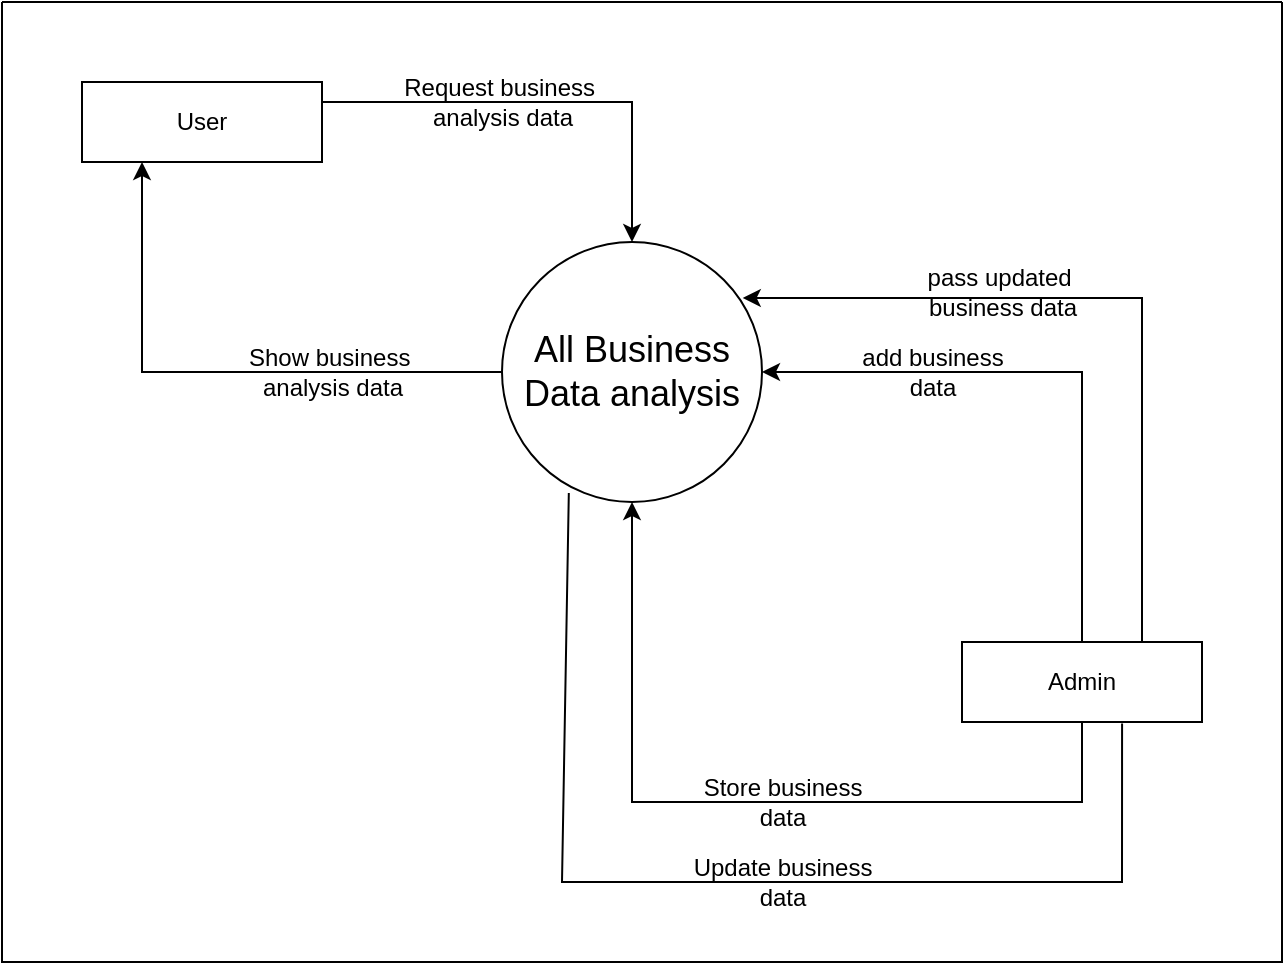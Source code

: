 <mxfile version="24.7.17">
  <diagram name="Page-1" id="kRsyCgJi5U8hQNEde40p">
    <mxGraphModel dx="1518" dy="655" grid="1" gridSize="10" guides="1" tooltips="1" connect="1" arrows="1" fold="1" page="1" pageScale="1" pageWidth="850" pageHeight="1100" math="0" shadow="0">
      <root>
        <mxCell id="0" />
        <mxCell id="1" parent="0" />
        <mxCell id="Hk_TiyTP8JZ7mvRTh0du-2" value="&lt;font style=&quot;font-size: 18px;&quot;&gt;All Business Data analysis&lt;/font&gt;" style="ellipse;whiteSpace=wrap;html=1;aspect=fixed;" vertex="1" parent="1">
          <mxGeometry x="330" y="200" width="130" height="130" as="geometry" />
        </mxCell>
        <mxCell id="Hk_TiyTP8JZ7mvRTh0du-3" value="User" style="rounded=0;whiteSpace=wrap;html=1;" vertex="1" parent="1">
          <mxGeometry x="120" y="120" width="120" height="40" as="geometry" />
        </mxCell>
        <mxCell id="Hk_TiyTP8JZ7mvRTh0du-4" value="Admin" style="rounded=0;whiteSpace=wrap;html=1;" vertex="1" parent="1">
          <mxGeometry x="560" y="400" width="120" height="40" as="geometry" />
        </mxCell>
        <mxCell id="Hk_TiyTP8JZ7mvRTh0du-5" value="" style="endArrow=classic;html=1;rounded=0;exitX=1;exitY=0.25;exitDx=0;exitDy=0;entryX=0.5;entryY=0;entryDx=0;entryDy=0;" edge="1" parent="1" source="Hk_TiyTP8JZ7mvRTh0du-3" target="Hk_TiyTP8JZ7mvRTh0du-2">
          <mxGeometry width="50" height="50" relative="1" as="geometry">
            <mxPoint x="400" y="310" as="sourcePoint" />
            <mxPoint x="450" y="260" as="targetPoint" />
            <Array as="points">
              <mxPoint x="395" y="130" />
            </Array>
          </mxGeometry>
        </mxCell>
        <mxCell id="Hk_TiyTP8JZ7mvRTh0du-6" value="" style="endArrow=classic;html=1;rounded=0;entryX=0.25;entryY=1;entryDx=0;entryDy=0;exitX=0;exitY=0.5;exitDx=0;exitDy=0;" edge="1" parent="1" source="Hk_TiyTP8JZ7mvRTh0du-2" target="Hk_TiyTP8JZ7mvRTh0du-3">
          <mxGeometry width="50" height="50" relative="1" as="geometry">
            <mxPoint x="400" y="310" as="sourcePoint" />
            <mxPoint x="450" y="260" as="targetPoint" />
            <Array as="points">
              <mxPoint x="150" y="265" />
            </Array>
          </mxGeometry>
        </mxCell>
        <mxCell id="Hk_TiyTP8JZ7mvRTh0du-7" value="Request business&amp;nbsp;&lt;div&gt;analysis data&lt;/div&gt;" style="text;html=1;align=center;verticalAlign=middle;resizable=0;points=[];autosize=1;strokeColor=none;fillColor=none;" vertex="1" parent="1">
          <mxGeometry x="270" y="110" width="120" height="40" as="geometry" />
        </mxCell>
        <mxCell id="Hk_TiyTP8JZ7mvRTh0du-9" value="Show business&amp;nbsp;&lt;div&gt;analysis data&lt;/div&gt;" style="text;html=1;align=center;verticalAlign=middle;resizable=0;points=[];autosize=1;strokeColor=none;fillColor=none;" vertex="1" parent="1">
          <mxGeometry x="190" y="245" width="110" height="40" as="geometry" />
        </mxCell>
        <mxCell id="Hk_TiyTP8JZ7mvRTh0du-10" value="" style="endArrow=classic;html=1;rounded=0;entryX=1;entryY=0.5;entryDx=0;entryDy=0;" edge="1" parent="1" source="Hk_TiyTP8JZ7mvRTh0du-4" target="Hk_TiyTP8JZ7mvRTh0du-2">
          <mxGeometry width="50" height="50" relative="1" as="geometry">
            <mxPoint x="590" y="380" as="sourcePoint" />
            <mxPoint x="640" y="330" as="targetPoint" />
            <Array as="points">
              <mxPoint x="620" y="265" />
            </Array>
          </mxGeometry>
        </mxCell>
        <mxCell id="Hk_TiyTP8JZ7mvRTh0du-11" value="add business&lt;div&gt;data&lt;/div&gt;" style="text;html=1;align=center;verticalAlign=middle;resizable=0;points=[];autosize=1;strokeColor=none;fillColor=none;" vertex="1" parent="1">
          <mxGeometry x="500" y="245" width="90" height="40" as="geometry" />
        </mxCell>
        <mxCell id="Hk_TiyTP8JZ7mvRTh0du-12" value="" style="endArrow=classic;html=1;rounded=0;exitX=0.5;exitY=1;exitDx=0;exitDy=0;entryX=0.5;entryY=1;entryDx=0;entryDy=0;" edge="1" parent="1" source="Hk_TiyTP8JZ7mvRTh0du-4" target="Hk_TiyTP8JZ7mvRTh0du-2">
          <mxGeometry width="50" height="50" relative="1" as="geometry">
            <mxPoint x="560" y="290" as="sourcePoint" />
            <mxPoint x="610" y="240" as="targetPoint" />
            <Array as="points">
              <mxPoint x="620" y="480" />
              <mxPoint x="395" y="480" />
            </Array>
          </mxGeometry>
        </mxCell>
        <mxCell id="Hk_TiyTP8JZ7mvRTh0du-13" value="Store business&lt;div&gt;data&lt;/div&gt;" style="text;html=1;align=center;verticalAlign=middle;resizable=0;points=[];autosize=1;strokeColor=none;fillColor=none;" vertex="1" parent="1">
          <mxGeometry x="420" y="460" width="100" height="40" as="geometry" />
        </mxCell>
        <mxCell id="Hk_TiyTP8JZ7mvRTh0du-15" value="" style="endArrow=classic;html=1;rounded=0;exitX=0.75;exitY=0;exitDx=0;exitDy=0;entryX=0.926;entryY=0.215;entryDx=0;entryDy=0;entryPerimeter=0;" edge="1" parent="1" source="Hk_TiyTP8JZ7mvRTh0du-4" target="Hk_TiyTP8JZ7mvRTh0du-2">
          <mxGeometry width="50" height="50" relative="1" as="geometry">
            <mxPoint x="600" y="410" as="sourcePoint" />
            <mxPoint x="650" y="360" as="targetPoint" />
            <Array as="points">
              <mxPoint x="650" y="228" />
            </Array>
          </mxGeometry>
        </mxCell>
        <mxCell id="Hk_TiyTP8JZ7mvRTh0du-16" value="pass updated&amp;nbsp;&lt;div&gt;business data&lt;/div&gt;" style="text;html=1;align=center;verticalAlign=middle;resizable=0;points=[];autosize=1;strokeColor=none;fillColor=none;" vertex="1" parent="1">
          <mxGeometry x="530" y="205" width="100" height="40" as="geometry" />
        </mxCell>
        <mxCell id="Hk_TiyTP8JZ7mvRTh0du-18" value="" style="endArrow=none;html=1;rounded=0;exitX=0.667;exitY=1.018;exitDx=0;exitDy=0;exitPerimeter=0;entryX=0.257;entryY=0.965;entryDx=0;entryDy=0;entryPerimeter=0;" edge="1" parent="1" source="Hk_TiyTP8JZ7mvRTh0du-4" target="Hk_TiyTP8JZ7mvRTh0du-2">
          <mxGeometry width="50" height="50" relative="1" as="geometry">
            <mxPoint x="580" y="460" as="sourcePoint" />
            <mxPoint x="630" y="410" as="targetPoint" />
            <Array as="points">
              <mxPoint x="640" y="520" />
              <mxPoint x="360" y="520" />
            </Array>
          </mxGeometry>
        </mxCell>
        <mxCell id="Hk_TiyTP8JZ7mvRTh0du-19" value="Update business&lt;div&gt;data&lt;/div&gt;" style="text;html=1;align=center;verticalAlign=middle;resizable=0;points=[];autosize=1;strokeColor=none;fillColor=none;" vertex="1" parent="1">
          <mxGeometry x="415" y="500" width="110" height="40" as="geometry" />
        </mxCell>
        <mxCell id="Hk_TiyTP8JZ7mvRTh0du-20" value="" style="swimlane;startSize=0;" vertex="1" parent="1">
          <mxGeometry x="80" y="80" width="640" height="480" as="geometry" />
        </mxCell>
      </root>
    </mxGraphModel>
  </diagram>
</mxfile>
